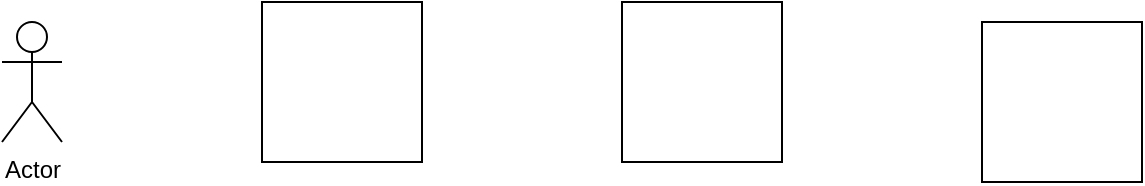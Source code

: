 <mxfile version="20.3.0" type="device"><diagram id="WF3hU17hWVY_aYv0Ndqq" name="Page-1"><mxGraphModel dx="685" dy="772" grid="1" gridSize="10" guides="1" tooltips="1" connect="1" arrows="1" fold="1" page="1" pageScale="1" pageWidth="850" pageHeight="1100" math="0" shadow="0"><root><mxCell id="0"/><mxCell id="1" parent="0"/><mxCell id="yQSfaI3lebYUHkV1IMq8-1" value="Actor" style="shape=umlActor;verticalLabelPosition=bottom;verticalAlign=top;html=1;outlineConnect=0;" vertex="1" parent="1"><mxGeometry x="60" y="50" width="30" height="60" as="geometry"/></mxCell><mxCell id="yQSfaI3lebYUHkV1IMq8-2" value="" style="whiteSpace=wrap;html=1;aspect=fixed;" vertex="1" parent="1"><mxGeometry x="190" y="40" width="80" height="80" as="geometry"/></mxCell><mxCell id="yQSfaI3lebYUHkV1IMq8-3" value="" style="whiteSpace=wrap;html=1;aspect=fixed;" vertex="1" parent="1"><mxGeometry x="370" y="40" width="80" height="80" as="geometry"/></mxCell><mxCell id="yQSfaI3lebYUHkV1IMq8-4" value="" style="whiteSpace=wrap;html=1;aspect=fixed;" vertex="1" parent="1"><mxGeometry x="550" y="50" width="80" height="80" as="geometry"/></mxCell></root></mxGraphModel></diagram></mxfile>
